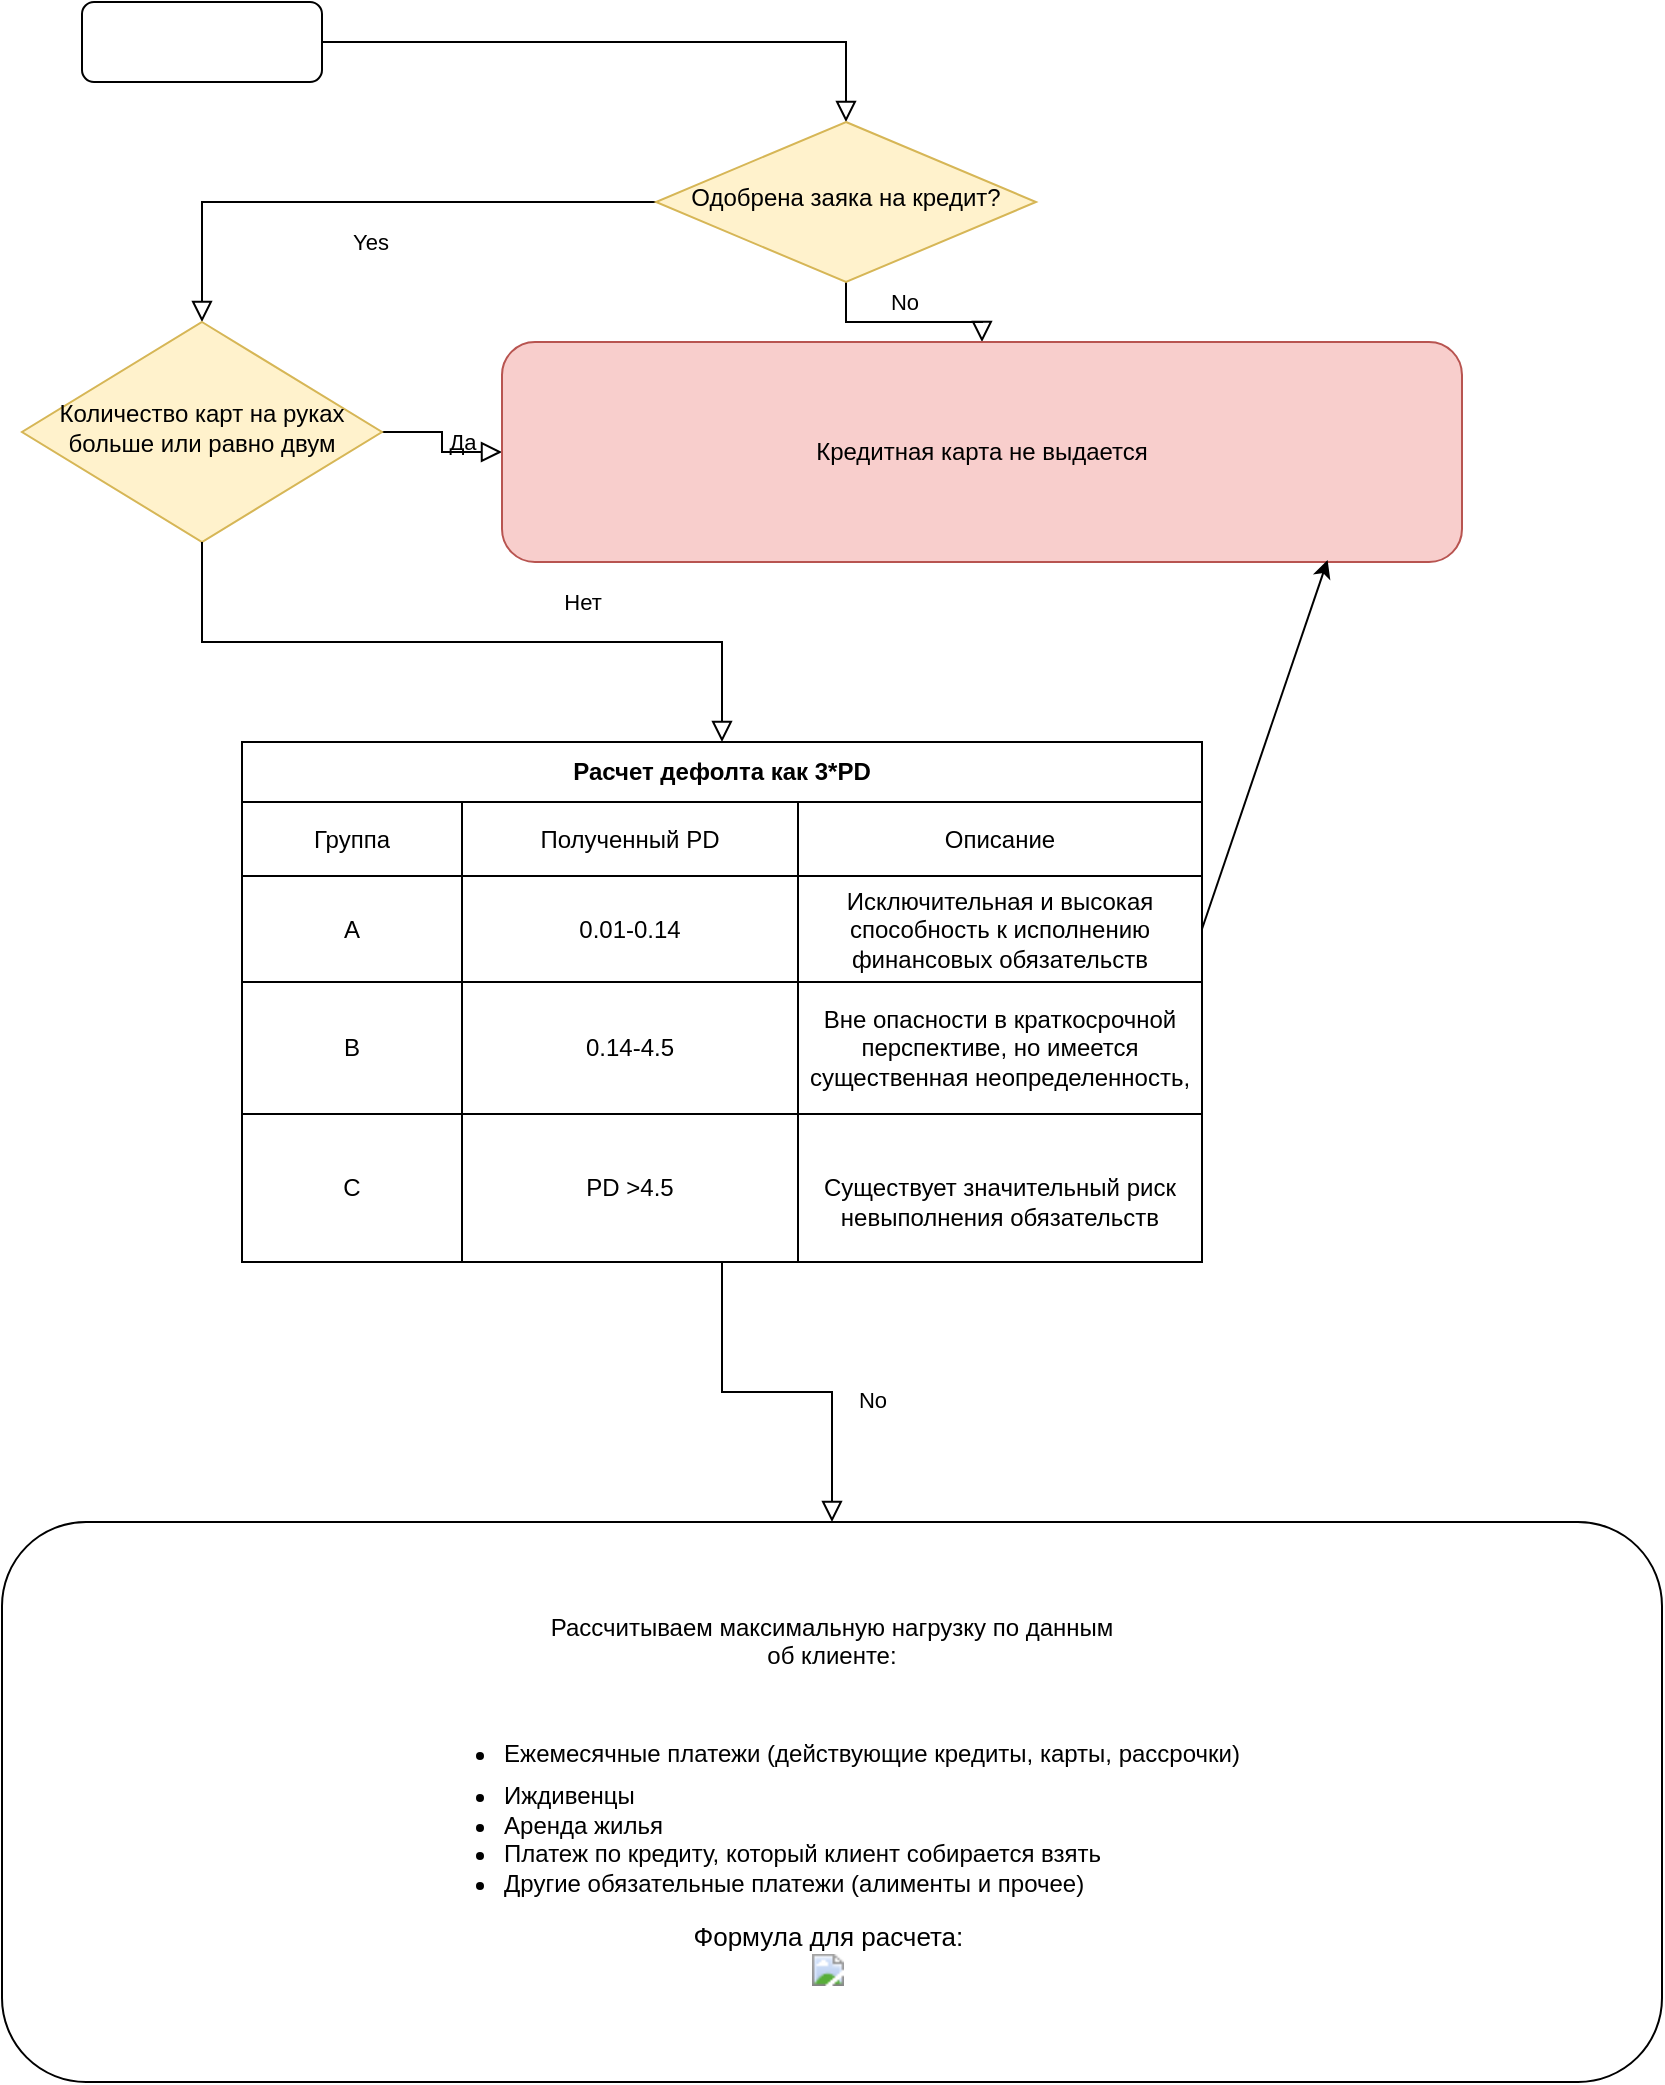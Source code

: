 <mxfile version="13.6.2" type="github">
  <diagram id="C5RBs43oDa-KdzZeNtuy" name="Page-1">
    <mxGraphModel dx="1054" dy="609" grid="1" gridSize="10" guides="1" tooltips="1" connect="1" arrows="1" fold="1" page="1" pageScale="1" pageWidth="827" pageHeight="1169" math="0" shadow="0">
      <root>
        <mxCell id="WIyWlLk6GJQsqaUBKTNV-0" />
        <mxCell id="WIyWlLk6GJQsqaUBKTNV-1" parent="WIyWlLk6GJQsqaUBKTNV-0" />
        <mxCell id="WIyWlLk6GJQsqaUBKTNV-2" value="" style="rounded=0;html=1;jettySize=auto;orthogonalLoop=1;fontSize=11;endArrow=block;endFill=0;endSize=8;strokeWidth=1;shadow=0;labelBackgroundColor=none;edgeStyle=orthogonalEdgeStyle;" parent="WIyWlLk6GJQsqaUBKTNV-1" source="WIyWlLk6GJQsqaUBKTNV-3" target="WIyWlLk6GJQsqaUBKTNV-6" edge="1">
          <mxGeometry relative="1" as="geometry" />
        </mxCell>
        <mxCell id="WIyWlLk6GJQsqaUBKTNV-3" value="" style="rounded=1;whiteSpace=wrap;html=1;fontSize=12;glass=0;strokeWidth=1;shadow=0;" parent="WIyWlLk6GJQsqaUBKTNV-1" vertex="1">
          <mxGeometry x="60" y="40" width="120" height="40" as="geometry" />
        </mxCell>
        <mxCell id="WIyWlLk6GJQsqaUBKTNV-4" value="Yes" style="rounded=0;html=1;jettySize=auto;orthogonalLoop=1;fontSize=11;endArrow=block;endFill=0;endSize=8;strokeWidth=1;shadow=0;labelBackgroundColor=none;edgeStyle=orthogonalEdgeStyle;" parent="WIyWlLk6GJQsqaUBKTNV-1" source="WIyWlLk6GJQsqaUBKTNV-6" target="WIyWlLk6GJQsqaUBKTNV-10" edge="1">
          <mxGeometry y="20" relative="1" as="geometry">
            <mxPoint as="offset" />
          </mxGeometry>
        </mxCell>
        <mxCell id="WIyWlLk6GJQsqaUBKTNV-5" value="No" style="edgeStyle=orthogonalEdgeStyle;rounded=0;html=1;jettySize=auto;orthogonalLoop=1;fontSize=11;endArrow=block;endFill=0;endSize=8;strokeWidth=1;shadow=0;labelBackgroundColor=none;" parent="WIyWlLk6GJQsqaUBKTNV-1" source="WIyWlLk6GJQsqaUBKTNV-6" target="WIyWlLk6GJQsqaUBKTNV-12" edge="1">
          <mxGeometry y="10" relative="1" as="geometry">
            <mxPoint as="offset" />
            <mxPoint x="320" y="210" as="targetPoint" />
          </mxGeometry>
        </mxCell>
        <mxCell id="WIyWlLk6GJQsqaUBKTNV-6" value="Одобрена заяка на кредит?" style="rhombus;whiteSpace=wrap;html=1;shadow=0;fontFamily=Helvetica;fontSize=12;align=center;strokeWidth=1;spacing=6;spacingTop=-4;fillColor=#fff2cc;strokeColor=#d6b656;" parent="WIyWlLk6GJQsqaUBKTNV-1" vertex="1">
          <mxGeometry x="347" y="100" width="190" height="80" as="geometry" />
        </mxCell>
        <mxCell id="WIyWlLk6GJQsqaUBKTNV-8" value="No" style="rounded=0;html=1;jettySize=auto;orthogonalLoop=1;fontSize=11;endArrow=block;endFill=0;endSize=8;strokeWidth=1;shadow=0;labelBackgroundColor=none;edgeStyle=orthogonalEdgeStyle;" parent="WIyWlLk6GJQsqaUBKTNV-1" source="d1TPHXevOy9PeGsvlU4c-1" target="WIyWlLk6GJQsqaUBKTNV-11" edge="1">
          <mxGeometry x="0.333" y="20" relative="1" as="geometry">
            <mxPoint as="offset" />
          </mxGeometry>
        </mxCell>
        <mxCell id="WIyWlLk6GJQsqaUBKTNV-9" value="Да" style="edgeStyle=orthogonalEdgeStyle;rounded=0;html=1;jettySize=auto;orthogonalLoop=1;fontSize=11;endArrow=block;endFill=0;endSize=8;strokeWidth=1;shadow=0;labelBackgroundColor=none;" parent="WIyWlLk6GJQsqaUBKTNV-1" source="WIyWlLk6GJQsqaUBKTNV-10" target="WIyWlLk6GJQsqaUBKTNV-12" edge="1">
          <mxGeometry y="10" relative="1" as="geometry">
            <mxPoint as="offset" />
          </mxGeometry>
        </mxCell>
        <mxCell id="WIyWlLk6GJQsqaUBKTNV-10" value="Количество карт на руках&lt;br&gt;больше или равно двум" style="rhombus;whiteSpace=wrap;html=1;shadow=0;fontFamily=Helvetica;fontSize=12;align=center;strokeWidth=1;spacing=6;spacingTop=-4;fillColor=#fff2cc;strokeColor=#d6b656;" parent="WIyWlLk6GJQsqaUBKTNV-1" vertex="1">
          <mxGeometry x="30" y="200" width="180" height="110" as="geometry" />
        </mxCell>
        <mxCell id="WIyWlLk6GJQsqaUBKTNV-11" value="Рассчитываем максимальную нагрузку по данным&lt;br style=&quot;font-size: 12px&quot;&gt;об клиенте:&lt;br style=&quot;font-size: 12px&quot;&gt;&lt;ul style=&quot;font-size: 12px&quot;&gt;&lt;li style=&quot;font-size: 12px&quot;&gt;&lt;h3 class=&quot;article-render__block article-render__block_h3&quot; style=&quot;text-align: left ; box-sizing: border-box ; line-height: 1.3 ; margin: 34px 0px 6px ; font-family: &amp;#34;ys text fallback&amp;#34; , &amp;#34;arial&amp;#34; , &amp;#34;helvetica&amp;#34; , sans-serif ; background-color: rgb(255 , 255 , 255) ; font-size: 12px&quot;&gt;&lt;span style=&quot;font-weight: normal&quot;&gt;Ежемесячные платежи (действующие кредиты, карты, рассрочки)&lt;/span&gt;&lt;/h3&gt;&lt;/li&gt;&lt;li style=&quot;font-size: 12px&quot;&gt;&lt;div style=&quot;text-align: left&quot;&gt;Иждивенцы&lt;/div&gt;&lt;/li&gt;&lt;li style=&quot;font-size: 12px&quot;&gt;&lt;div style=&quot;text-align: left&quot;&gt;Аренда жилья&lt;/div&gt;&lt;/li&gt;&lt;li style=&quot;font-size: 12px&quot;&gt;&lt;div style=&quot;text-align: left&quot;&gt;Платеж по кредиту, который клиент собирается взять&lt;/div&gt;&lt;/li&gt;&lt;li style=&quot;text-align: left&quot;&gt;&lt;span&gt;Другие обязательные платежи (алименты и прочее)&lt;/span&gt;&lt;/li&gt;&lt;/ul&gt;&lt;span style=&quot;text-align: left&quot;&gt;&lt;span style=&quot;font-size: 13px&quot;&gt;Формула для расчета:&amp;nbsp;&lt;br&gt;&lt;/span&gt;&lt;/span&gt;&lt;img src=&quot;https://avatars.mds.yandex.net/get-zen_doc/1587012/pub_5db81de00ce57b00ad815632_5db81deb3f548700ac215fc8/scale_2400&quot;&gt;&lt;span style=&quot;text-align: left&quot;&gt;&amp;nbsp;&lt;/span&gt;" style="rounded=1;whiteSpace=wrap;html=1;fontSize=12;glass=0;strokeWidth=1;shadow=0;verticalAlign=middle;align=center;" parent="WIyWlLk6GJQsqaUBKTNV-1" vertex="1">
          <mxGeometry x="20" y="800" width="830" height="280" as="geometry" />
        </mxCell>
        <mxCell id="WIyWlLk6GJQsqaUBKTNV-12" value="Кредитная карта не выдается" style="rounded=1;whiteSpace=wrap;html=1;fontSize=12;glass=0;strokeWidth=1;shadow=0;fillColor=#f8cecc;strokeColor=#b85450;" parent="WIyWlLk6GJQsqaUBKTNV-1" vertex="1">
          <mxGeometry x="270" y="210" width="480" height="110" as="geometry" />
        </mxCell>
        <mxCell id="d1TPHXevOy9PeGsvlU4c-17" value="Нет" style="rounded=0;html=1;jettySize=auto;orthogonalLoop=1;fontSize=11;endArrow=block;endFill=0;endSize=8;strokeWidth=1;shadow=0;labelBackgroundColor=none;edgeStyle=orthogonalEdgeStyle;" edge="1" parent="WIyWlLk6GJQsqaUBKTNV-1" source="WIyWlLk6GJQsqaUBKTNV-10" target="d1TPHXevOy9PeGsvlU4c-1">
          <mxGeometry x="0.333" y="20" relative="1" as="geometry">
            <mxPoint as="offset" />
            <mxPoint x="220" y="355" as="sourcePoint" />
            <mxPoint x="735" y="550" as="targetPoint" />
          </mxGeometry>
        </mxCell>
        <mxCell id="d1TPHXevOy9PeGsvlU4c-92" value="" style="endArrow=classic;html=1;fontSize=12;exitX=1;exitY=0.5;exitDx=0;exitDy=0;entryX=0.86;entryY=0.991;entryDx=0;entryDy=0;entryPerimeter=0;" edge="1" parent="WIyWlLk6GJQsqaUBKTNV-1" source="d1TPHXevOy9PeGsvlU4c-82" target="WIyWlLk6GJQsqaUBKTNV-12">
          <mxGeometry width="50" height="50" relative="1" as="geometry">
            <mxPoint x="430" y="620" as="sourcePoint" />
            <mxPoint x="700" y="623" as="targetPoint" />
          </mxGeometry>
        </mxCell>
        <mxCell id="d1TPHXevOy9PeGsvlU4c-1" value="Расчет дефолта как 3*PD" style="shape=table;html=1;whiteSpace=wrap;startSize=30;container=1;collapsible=0;childLayout=tableLayout;fontStyle=1;align=center;" vertex="1" parent="WIyWlLk6GJQsqaUBKTNV-1">
          <mxGeometry x="140" y="410" width="480" height="260" as="geometry" />
        </mxCell>
        <mxCell id="d1TPHXevOy9PeGsvlU4c-2" value="" style="shape=partialRectangle;html=1;whiteSpace=wrap;collapsible=0;dropTarget=0;pointerEvents=0;fillColor=none;top=0;left=0;bottom=0;right=0;points=[[0,0.5],[1,0.5]];portConstraint=eastwest;" vertex="1" parent="d1TPHXevOy9PeGsvlU4c-1">
          <mxGeometry y="30" width="480" height="37" as="geometry" />
        </mxCell>
        <mxCell id="d1TPHXevOy9PeGsvlU4c-3" value="&lt;font face=&quot;arial&quot;&gt;&lt;span style=&quot;background-color: rgb(255 , 255 , 255)&quot;&gt;Группа&lt;/span&gt;&lt;/font&gt;" style="shape=partialRectangle;html=1;whiteSpace=wrap;connectable=0;fillColor=none;top=0;left=0;bottom=0;right=0;overflow=hidden;" vertex="1" parent="d1TPHXevOy9PeGsvlU4c-2">
          <mxGeometry width="110" height="37" as="geometry" />
        </mxCell>
        <mxCell id="d1TPHXevOy9PeGsvlU4c-4" value="Полученный PD" style="shape=partialRectangle;html=1;whiteSpace=wrap;connectable=0;fillColor=none;top=0;left=0;bottom=0;right=0;overflow=hidden;" vertex="1" parent="d1TPHXevOy9PeGsvlU4c-2">
          <mxGeometry x="110" width="168" height="37" as="geometry" />
        </mxCell>
        <mxCell id="d1TPHXevOy9PeGsvlU4c-5" value="Описание" style="shape=partialRectangle;html=1;whiteSpace=wrap;connectable=0;fillColor=none;top=0;left=0;bottom=0;right=0;overflow=hidden;" vertex="1" parent="d1TPHXevOy9PeGsvlU4c-2">
          <mxGeometry x="278" width="202" height="37" as="geometry" />
        </mxCell>
        <mxCell id="d1TPHXevOy9PeGsvlU4c-82" value="" style="shape=partialRectangle;html=1;whiteSpace=wrap;collapsible=0;dropTarget=0;pointerEvents=0;fillColor=none;top=0;left=0;bottom=0;right=0;points=[[0,0.5],[1,0.5]];portConstraint=eastwest;" vertex="1" parent="d1TPHXevOy9PeGsvlU4c-1">
          <mxGeometry y="67" width="480" height="53" as="geometry" />
        </mxCell>
        <mxCell id="d1TPHXevOy9PeGsvlU4c-83" value="&lt;span style=&quot;color: rgb(0 , 0 , 0) ; font-family: &amp;#34;arial&amp;#34; ; font-size: 12px ; font-style: normal ; font-weight: 400 ; letter-spacing: normal ; text-indent: 0px ; text-transform: none ; word-spacing: 0px ; background-color: rgb(255 , 255 , 255) ; display: inline ; float: none&quot;&gt;А&lt;/span&gt;" style="shape=partialRectangle;html=1;whiteSpace=wrap;connectable=0;fillColor=none;top=0;left=0;bottom=0;right=0;overflow=hidden;" vertex="1" parent="d1TPHXevOy9PeGsvlU4c-82">
          <mxGeometry width="110" height="53" as="geometry" />
        </mxCell>
        <mxCell id="d1TPHXevOy9PeGsvlU4c-84" value="0.01-0.14" style="shape=partialRectangle;html=1;whiteSpace=wrap;connectable=0;fillColor=none;top=0;left=0;bottom=0;right=0;overflow=hidden;" vertex="1" parent="d1TPHXevOy9PeGsvlU4c-82">
          <mxGeometry x="110" width="168" height="53" as="geometry" />
        </mxCell>
        <mxCell id="d1TPHXevOy9PeGsvlU4c-85" value="&lt;span style=&quot;font-family: &amp;#34;arial&amp;#34; ; background-color: rgb(255 , 255 , 255)&quot;&gt;Исключительная и высокая способность к исполнению финансовых обязательств&lt;/span&gt;" style="shape=partialRectangle;html=1;whiteSpace=wrap;connectable=0;fillColor=none;top=0;left=0;bottom=0;right=0;overflow=hidden;" vertex="1" parent="d1TPHXevOy9PeGsvlU4c-82">
          <mxGeometry x="278" width="202" height="53" as="geometry" />
        </mxCell>
        <mxCell id="d1TPHXevOy9PeGsvlU4c-44" value="" style="shape=partialRectangle;html=1;whiteSpace=wrap;collapsible=0;dropTarget=0;pointerEvents=0;fillColor=none;top=0;left=0;bottom=0;right=0;points=[[0,0.5],[1,0.5]];portConstraint=eastwest;" vertex="1" parent="d1TPHXevOy9PeGsvlU4c-1">
          <mxGeometry y="120" width="480" height="66" as="geometry" />
        </mxCell>
        <mxCell id="d1TPHXevOy9PeGsvlU4c-45" value="B" style="shape=partialRectangle;html=1;whiteSpace=wrap;connectable=0;fillColor=none;top=0;left=0;bottom=0;right=0;overflow=hidden;" vertex="1" parent="d1TPHXevOy9PeGsvlU4c-44">
          <mxGeometry width="110" height="66" as="geometry" />
        </mxCell>
        <mxCell id="d1TPHXevOy9PeGsvlU4c-46" value="0.14-4.5" style="shape=partialRectangle;html=1;whiteSpace=wrap;connectable=0;fillColor=none;top=0;left=0;bottom=0;right=0;overflow=hidden;" vertex="1" parent="d1TPHXevOy9PeGsvlU4c-44">
          <mxGeometry x="110" width="168" height="66" as="geometry" />
        </mxCell>
        <mxCell id="d1TPHXevOy9PeGsvlU4c-47" value="&lt;span style=&quot;font-family: &amp;#34;arial&amp;#34; ; background-color: rgb(255 , 255 , 255)&quot;&gt;Вне опасности в краткосрочной перспективе, но имеется существенная неопределенность,&lt;/span&gt;" style="shape=partialRectangle;html=1;whiteSpace=wrap;connectable=0;fillColor=none;top=0;left=0;bottom=0;right=0;overflow=hidden;" vertex="1" parent="d1TPHXevOy9PeGsvlU4c-44">
          <mxGeometry x="278" width="202" height="66" as="geometry" />
        </mxCell>
        <mxCell id="d1TPHXevOy9PeGsvlU4c-6" value="" style="shape=partialRectangle;html=1;whiteSpace=wrap;collapsible=0;dropTarget=0;pointerEvents=0;fillColor=none;top=0;left=0;bottom=0;right=0;points=[[0,0.5],[1,0.5]];portConstraint=eastwest;" vertex="1" parent="d1TPHXevOy9PeGsvlU4c-1">
          <mxGeometry y="186" width="480" height="74" as="geometry" />
        </mxCell>
        <mxCell id="d1TPHXevOy9PeGsvlU4c-7" value="C" style="shape=partialRectangle;html=1;whiteSpace=wrap;connectable=0;fillColor=none;top=0;left=0;bottom=0;right=0;overflow=hidden;" vertex="1" parent="d1TPHXevOy9PeGsvlU4c-6">
          <mxGeometry width="110" height="74" as="geometry" />
        </mxCell>
        <mxCell id="d1TPHXevOy9PeGsvlU4c-8" value="PD &amp;gt;4.5" style="shape=partialRectangle;html=1;whiteSpace=wrap;connectable=0;fillColor=none;top=0;left=0;bottom=0;right=0;overflow=hidden;" vertex="1" parent="d1TPHXevOy9PeGsvlU4c-6">
          <mxGeometry x="110" width="168" height="74" as="geometry" />
        </mxCell>
        <mxCell id="d1TPHXevOy9PeGsvlU4c-9" value="&lt;span style=&quot;color: rgb(0 , 0 , 0) ; font-family: &amp;#34;arial&amp;#34; ; font-size: 12px ; font-style: normal ; font-weight: 400 ; letter-spacing: normal ; text-indent: 0px ; text-transform: none ; word-spacing: 0px ; background-color: rgb(255 , 255 , 255) ; display: inline ; float: none&quot;&gt;&lt;br&gt;Cуществует значительный риск невыполнения обязательств&lt;/span&gt;" style="shape=partialRectangle;html=1;whiteSpace=wrap;connectable=0;fillColor=none;top=0;left=0;bottom=0;right=0;overflow=hidden;" vertex="1" parent="d1TPHXevOy9PeGsvlU4c-6">
          <mxGeometry x="278" width="202" height="74" as="geometry" />
        </mxCell>
      </root>
    </mxGraphModel>
  </diagram>
</mxfile>
